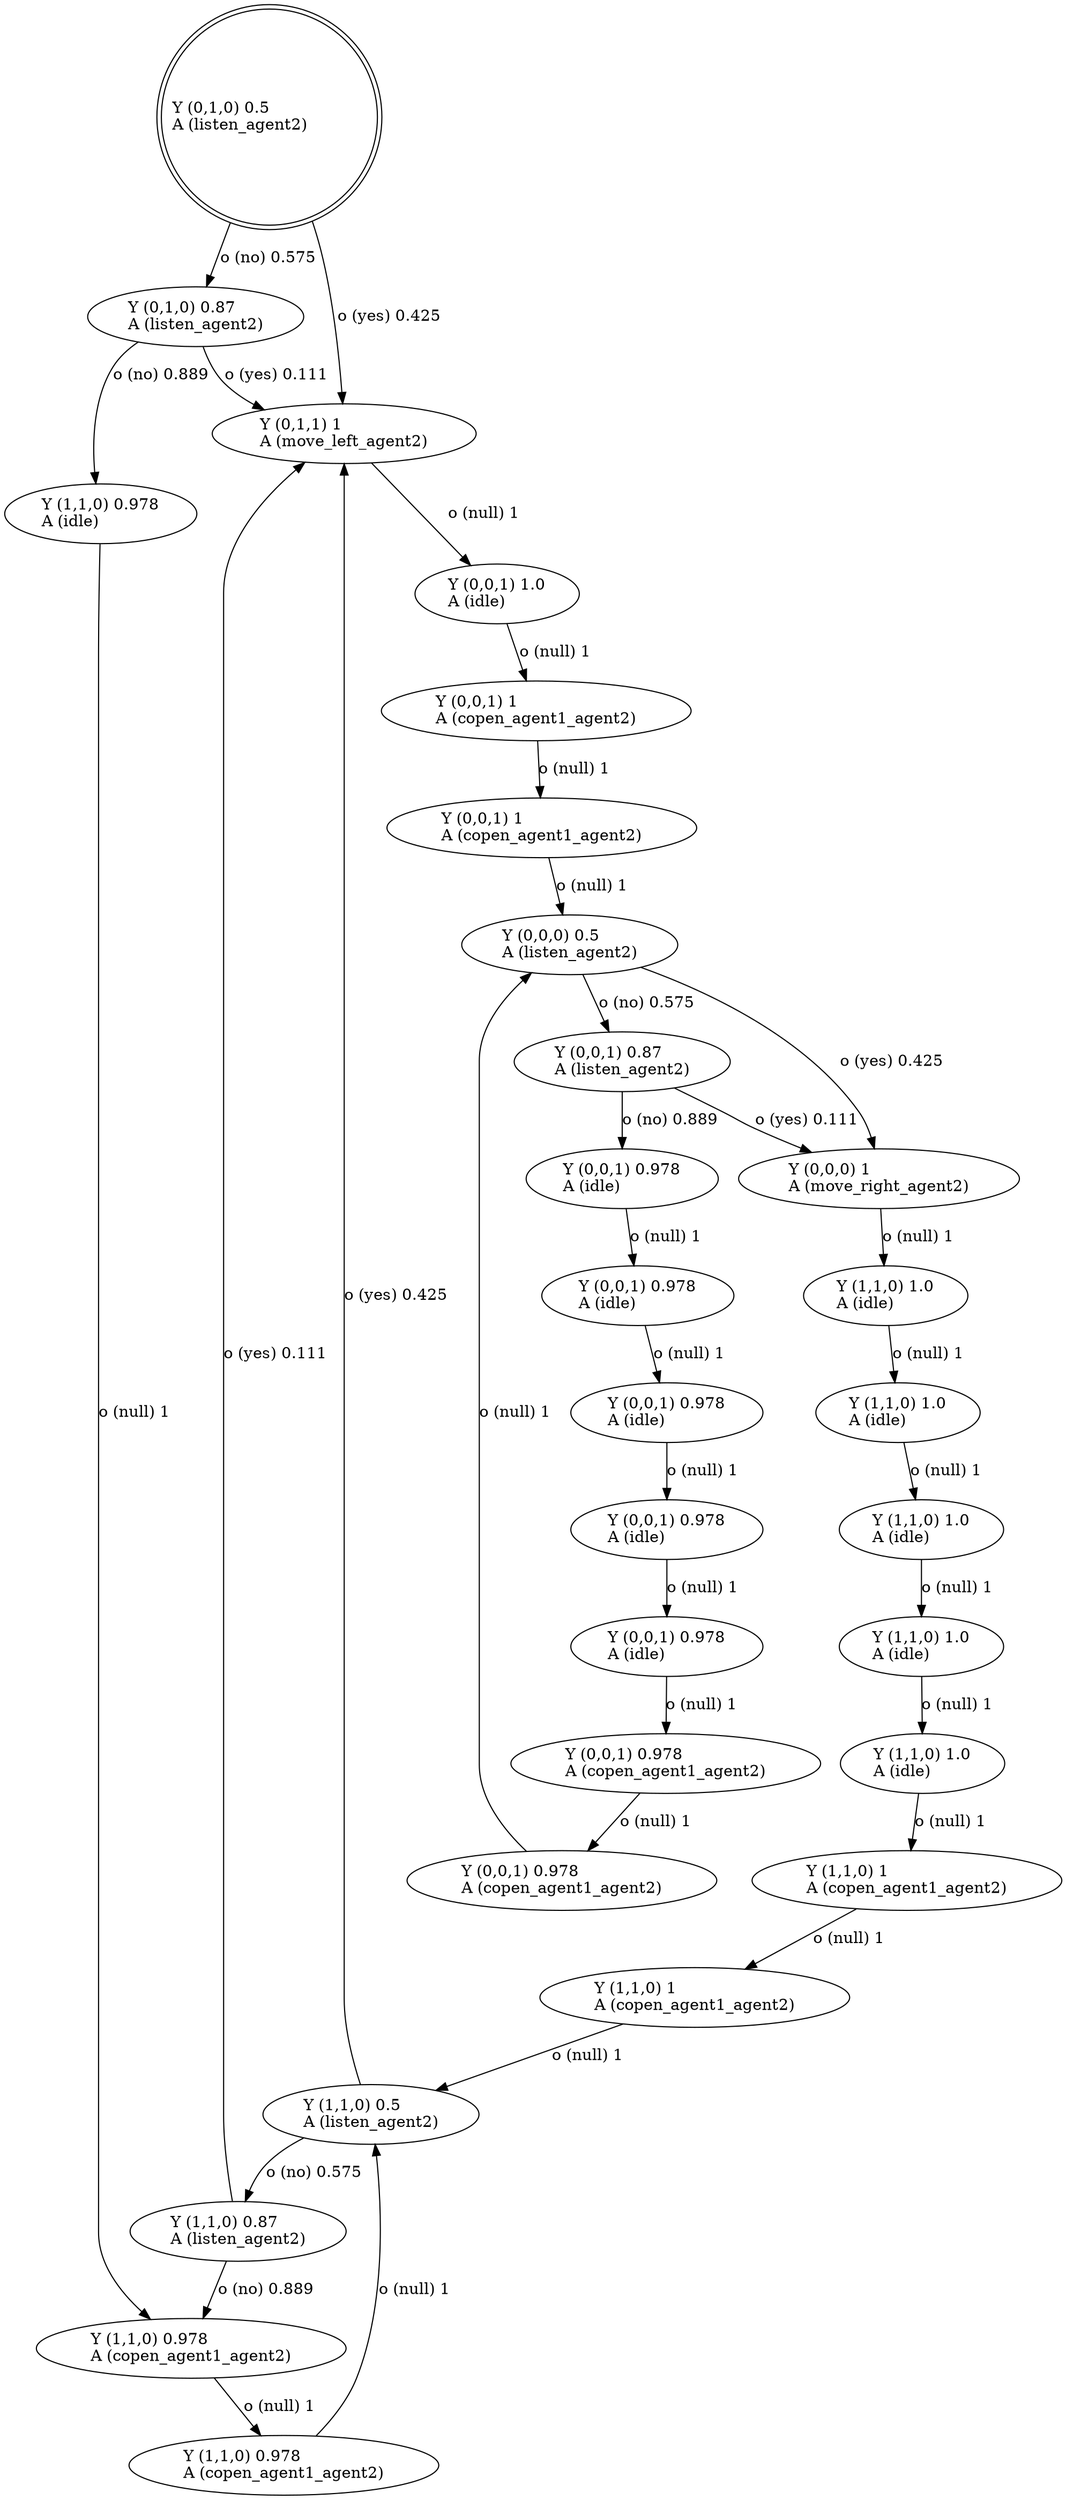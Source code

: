digraph "G" {
root [label="Y (0,1,0) 0.5\lA (listen_agent2)\l", labeljust="l", shape=doublecircle];
x0row8 [label="Y (0,0,0) 1\lA (move_right_agent2)\l"];
x0row9 [label="Y (0,0,1) 0.87\lA (listen_agent2)\l"];
x0row1 [label="Y (0,1,1) 1\lA (move_left_agent2)\l"];
x0row3 [label="Y (1,1,0) 0.5\lA (listen_agent2)\l"];
x0row6 [label="Y (0,0,1) 1\lA (copen_agent1_agent2)\l"];
x0row4 [label="Y (0,0,0) 0.5\lA (listen_agent2)\l"];
x0row14 [label="Y (1,1,0) 0.87\lA (listen_agent2)\l"];
x0row21 [label="Y (0,0,1) 0.978\lA (copen_agent1_agent2)\l"];
x0row13 [label="Y (1,1,0) 1\lA (copen_agent1_agent2)\l"];
x0row2 [label="Y (0,1,0) 0.87\lA (listen_agent2)\l"];
x0row15 [label="Y (1,1,0) 0.978\lA (copen_agent1_agent2)\l"];
x0row6_noop_0 [label="Y (0,0,1) 1.0\lA (idle)\l"];
x0row15_noop_0 [label="Y (1,1,0) 0.978\lA (idle)\l"];
x0row13_noop_0 [label="Y (1,1,0) 1.0\lA (idle)\l"];
x0row13_noop_1 [label="Y (1,1,0) 1.0\lA (idle)\l"];
x0row13_noop_2 [label="Y (1,1,0) 1.0\lA (idle)\l"];
x0row13_noop_3 [label="Y (1,1,0) 1.0\lA (idle)\l"];
x0row13_noop_4 [label="Y (1,1,0) 1.0\lA (idle)\l"];
x0row21_noop_0 [label="Y (0,0,1) 0.978\lA (idle)\l"];
x0row21_noop_1 [label="Y (0,0,1) 0.978\lA (idle)\l"];
x0row21_noop_2 [label="Y (0,0,1) 0.978\lA (idle)\l"];
x0row21_noop_3 [label="Y (0,0,1) 0.978\lA (idle)\l"];
x0row21_noop_4 [label="Y (0,0,1) 0.978\lA (idle)\l"];
x0row6_repeat_1 [label="Y (0,0,1) 1\lA (copen_agent1_agent2)\l"];
x0row21_repeat_1 [label="Y (0,0,1) 0.978\lA (copen_agent1_agent2)\l"];
x0row13_repeat_1 [label="Y (1,1,0) 1\lA (copen_agent1_agent2)\l"];
x0row15_repeat_1 [label="Y (1,1,0) 0.978\lA (copen_agent1_agent2)\l"];
root -> x0row1  [key=0, label="o (yes) 0.425\l"];
root -> x0row2  [key=0, label="o (no) 0.575\l"];
x0row8 -> x0row13_noop_0  [key=0, label="o (null) 1\l"];
x0row9 -> x0row8  [key=0, label="o (yes) 0.111\l"];
x0row9 -> x0row21_noop_0  [key=0, label="o (no) 0.889\l"];
x0row1 -> x0row6_noop_0  [key=0, label="o (null) 1\l"];
x0row3 -> x0row14  [key=0, label="o (no) 0.575\l"];
x0row3 -> x0row1  [key=0, label="o (yes) 0.425\l"];
x0row6 -> x0row6_repeat_1  [key=0, label="o (null) 1\l"];
x0row4 -> x0row8  [key=0, label="o (yes) 0.425\l"];
x0row4 -> x0row9  [key=0, label="o (no) 0.575\l"];
x0row14 -> x0row15  [key=0, label="o (no) 0.889\l"];
x0row14 -> x0row1  [key=0, label="o (yes) 0.111\l"];
x0row21 -> x0row21_repeat_1  [key=0, label="o (null) 1\l"];
x0row13 -> x0row13_repeat_1  [key=0, label="o (null) 1\l"];
x0row2 -> x0row1  [key=0, label="o (yes) 0.111\l"];
x0row2 -> x0row15_noop_0  [key=0, label="o (no) 0.889\l"];
x0row15 -> x0row15_repeat_1  [key=0, label="o (null) 1\l"];
x0row6_noop_0 -> x0row6  [key=0, label="o (null) 1\l"];
x0row15_noop_0 -> x0row15  [key=0, label="o (null) 1\l"];
x0row13_noop_0 -> x0row13_noop_1  [key=0, label="o (null) 1\l"];
x0row13_noop_1 -> x0row13_noop_2  [key=0, label="o (null) 1\l"];
x0row13_noop_2 -> x0row13_noop_3  [key=0, label="o (null) 1\l"];
x0row13_noop_3 -> x0row13_noop_4  [key=0, label="o (null) 1\l"];
x0row13_noop_4 -> x0row13  [key=0, label="o (null) 1\l"];
x0row21_noop_0 -> x0row21_noop_1  [key=0, label="o (null) 1\l"];
x0row21_noop_1 -> x0row21_noop_2  [key=0, label="o (null) 1\l"];
x0row21_noop_2 -> x0row21_noop_3  [key=0, label="o (null) 1\l"];
x0row21_noop_3 -> x0row21_noop_4  [key=0, label="o (null) 1\l"];
x0row21_noop_4 -> x0row21  [key=0, label="o (null) 1\l"];
x0row6_repeat_1 -> x0row4  [key=0, label="o (null) 1\l"];
x0row21_repeat_1 -> x0row4  [key=0, label="o (null) 1\l"];
x0row13_repeat_1 -> x0row3  [key=0, label="o (null) 1\l"];
x0row15_repeat_1 -> x0row3  [key=0, label="o (null) 1\l"];
}
